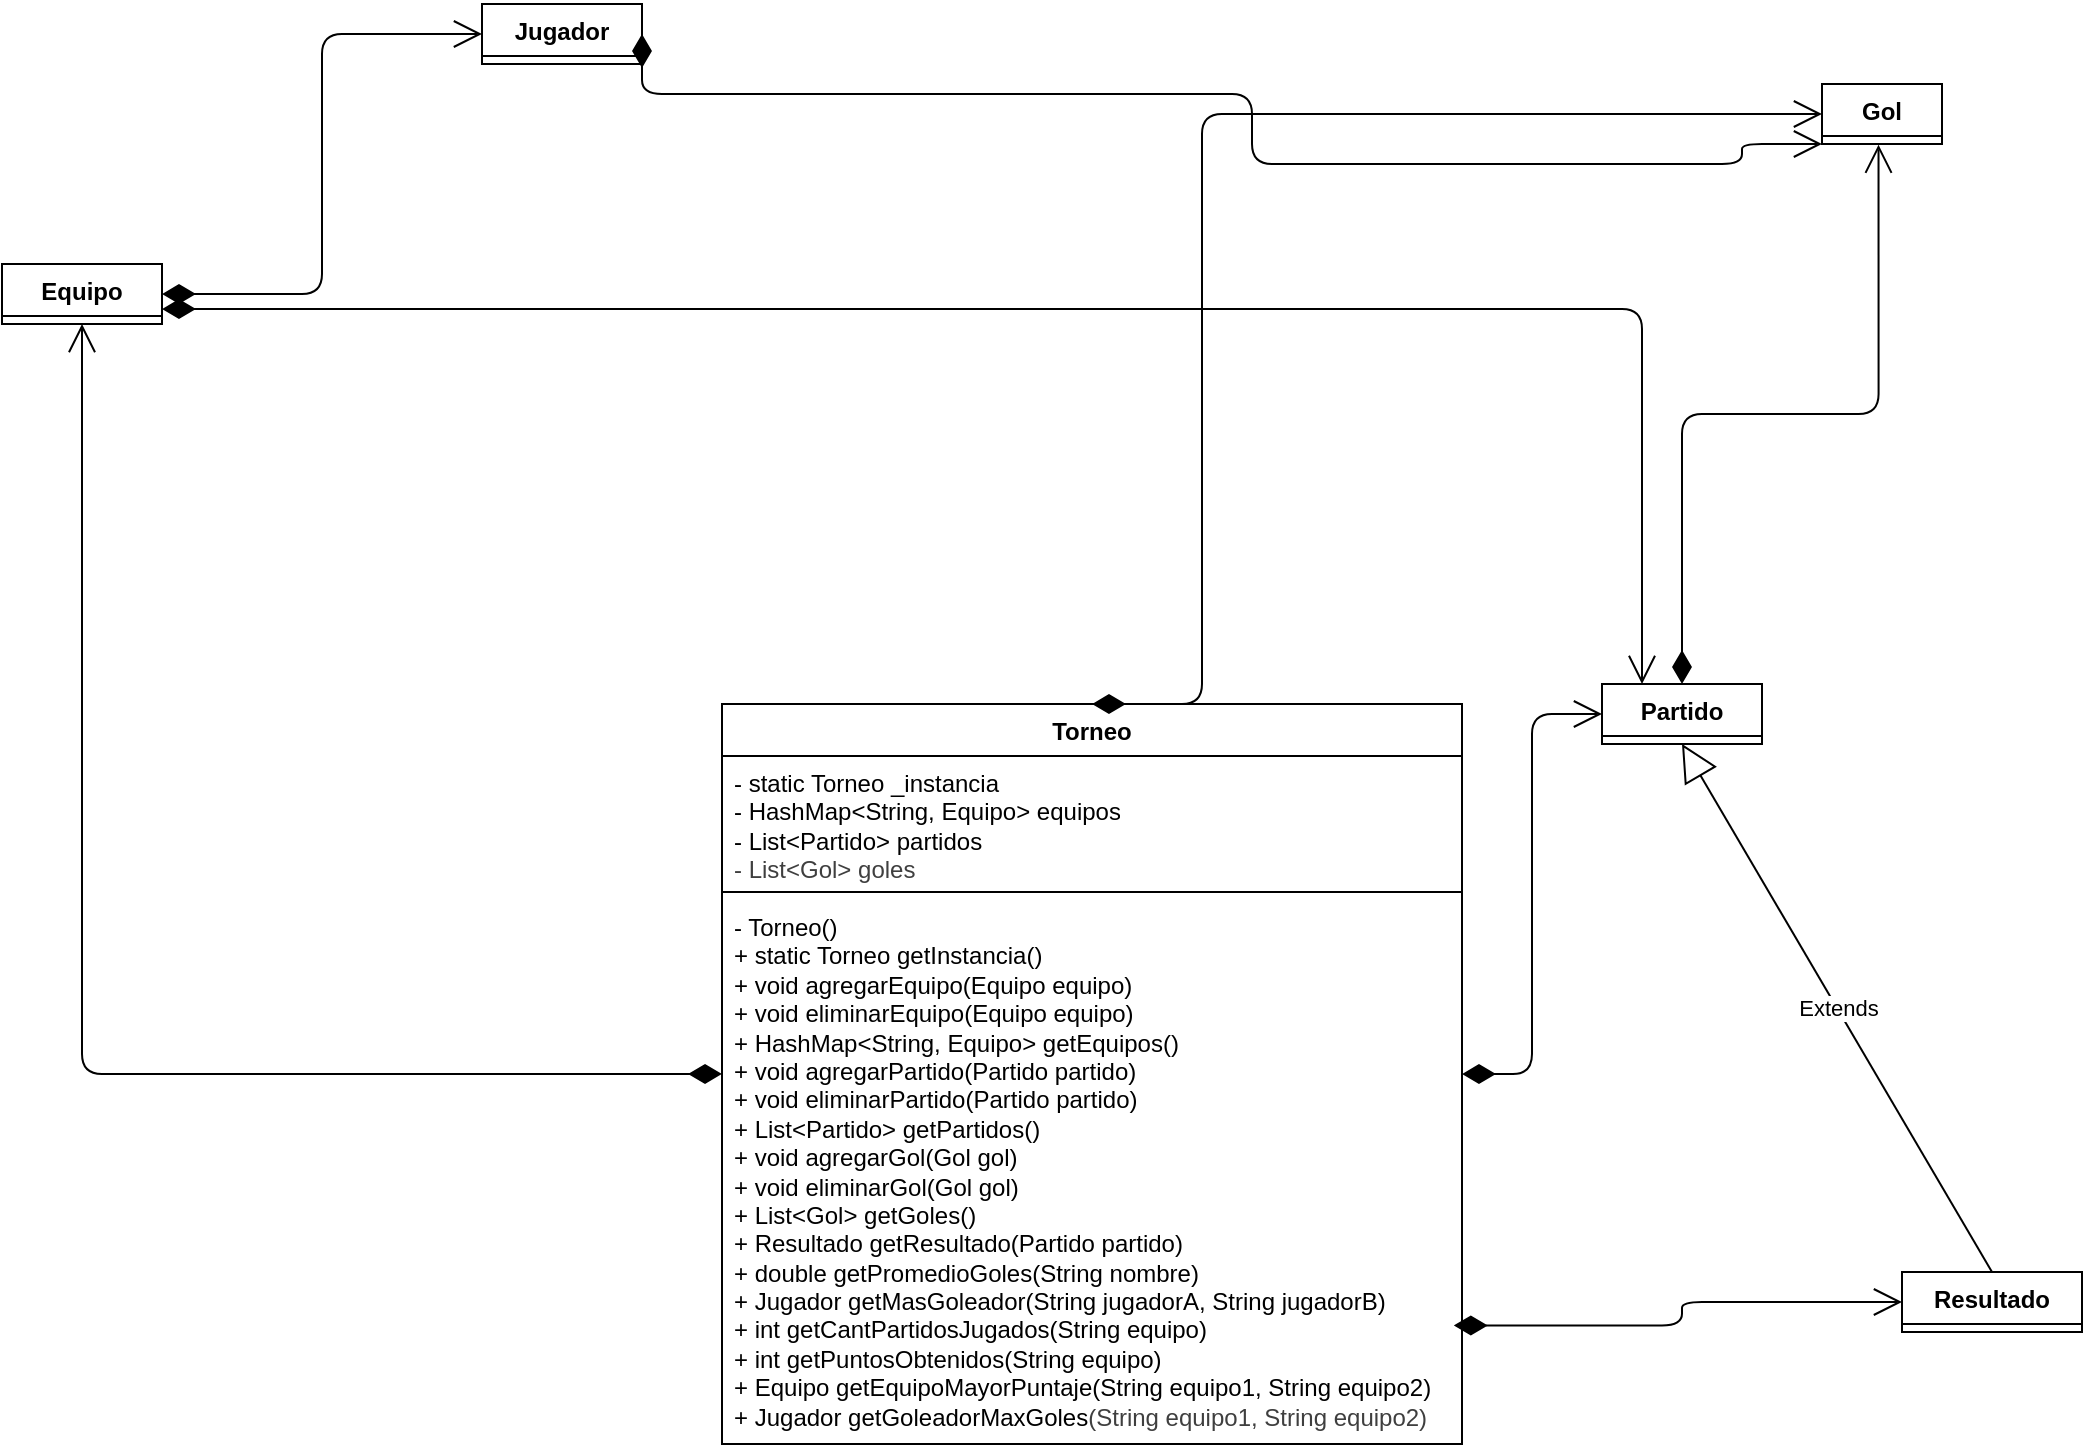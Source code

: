 <mxfile>
    <diagram id="PSOhju9SBfGQxRlqysGx" name="Página-1">
        <mxGraphModel dx="860" dy="385" grid="1" gridSize="10" guides="1" tooltips="1" connect="1" arrows="1" fold="1" page="1" pageScale="1" pageWidth="827" pageHeight="1169" math="0" shadow="0">
            <root>
                <mxCell id="0"/>
                <mxCell id="1" parent="0"/>
                <mxCell id="2" value="Equipo" style="swimlane;fontStyle=1;align=center;verticalAlign=top;childLayout=stackLayout;horizontal=1;startSize=26;horizontalStack=0;resizeParent=1;resizeParentMax=0;resizeLast=0;collapsible=1;marginBottom=0;whiteSpace=wrap;html=1;" parent="1" vertex="1" collapsed="1">
                    <mxGeometry x="40" y="170" width="80" height="30" as="geometry">
                        <mxRectangle x="40" y="170" width="300" height="390" as="alternateBounds"/>
                    </mxGeometry>
                </mxCell>
                <mxCell id="3" value="- String nombre&lt;div&gt;- HashMap&amp;lt;String, Jugador&amp;gt; jugadores&lt;/div&gt;&lt;div&gt;- int cantPartidosGanados&lt;/div&gt;&lt;div&gt;&lt;span style=&quot;color: rgb(63, 63, 63);&quot;&gt;- int cantPartidosEmpatados&lt;/span&gt;&lt;/div&gt;&lt;div&gt;&lt;span style=&quot;color: rgb(63, 63, 63);&quot;&gt;&lt;span style=&quot;color: rgb(63, 63, 63);&quot;&gt;- int cantPartidosPerdidos&lt;/span&gt;&lt;/span&gt;&lt;/div&gt;&lt;div&gt;&lt;span style=&quot;color: rgb(63, 63, 63);&quot;&gt;&lt;span style=&quot;color: rgb(63, 63, 63);&quot;&gt;- int cantGolesAFavor&lt;/span&gt;&lt;/span&gt;&lt;/div&gt;&lt;div&gt;&lt;span style=&quot;color: rgb(63, 63, 63);&quot;&gt;&lt;span style=&quot;color: rgb(63, 63, 63);&quot;&gt;- int cantGolesEnContra&lt;/span&gt;&lt;/span&gt;&lt;/div&gt;" style="text;strokeColor=none;fillColor=none;align=left;verticalAlign=top;spacingLeft=4;spacingRight=4;overflow=hidden;rotatable=0;points=[[0,0.5],[1,0.5]];portConstraint=eastwest;whiteSpace=wrap;html=1;" parent="2" vertex="1">
                    <mxGeometry y="26" width="300" height="114" as="geometry"/>
                </mxCell>
                <mxCell id="4" value="" style="line;strokeWidth=1;fillColor=none;align=left;verticalAlign=middle;spacingTop=-1;spacingLeft=3;spacingRight=3;rotatable=0;labelPosition=right;points=[];portConstraint=eastwest;strokeColor=inherit;" parent="2" vertex="1">
                    <mxGeometry y="140" width="300" height="8" as="geometry"/>
                </mxCell>
                <mxCell id="5" value="+ Equipo(String nombre)&lt;div&gt;&lt;font color=&quot;#000000&quot;&gt;+ String getNombre()&lt;br&gt;&lt;/font&gt;&lt;div&gt;+ void agregarJugador(Jugador jugador)&lt;/div&gt;&lt;div&gt;+ boolean eliminarJugador(Jugador jugador)&lt;/div&gt;&lt;div&gt;+ HashMap&amp;lt;String, Jugador&amp;gt; getJugadores()&lt;/div&gt;&lt;div&gt;+ void setCantPartidosGanados(int victorias)&lt;/div&gt;&lt;div&gt;+ int getCantPartidosGanados()&lt;/div&gt;&lt;div&gt;&lt;div&gt;+ void setCantPartidosEmpatados(int empates)&lt;/div&gt;&lt;div&gt;+ int getCantPartidosEmpatados()&lt;/div&gt;&lt;/div&gt;&lt;div&gt;&lt;div&gt;+ void setCantPartidosPerdidos(int derrotas)&lt;/div&gt;&lt;div&gt;+ int getCantPartidosPerdidos()&lt;/div&gt;&lt;/div&gt;&lt;div&gt;+ void set&lt;span style=&quot;color: rgb(63, 63, 63); background-color: transparent;&quot;&gt;CantGolesAFavor(int aFavor)&lt;/span&gt;&lt;/div&gt;&lt;div&gt;&lt;span style=&quot;color: rgb(63, 63, 63); background-color: transparent;&quot;&gt;+ int get&lt;/span&gt;&lt;span style=&quot;color: rgb(63, 63, 63); background-color: transparent;&quot;&gt;CantGolesAFavor()&lt;/span&gt;&lt;/div&gt;&lt;/div&gt;&lt;div&gt;&lt;span style=&quot;color: rgb(63, 63, 63); background-color: transparent;&quot;&gt;&lt;div style=&quot;color: rgb(63, 63, 63);&quot;&gt;+ void set&lt;span style=&quot;background-color: transparent; color: rgb(63, 63, 63);&quot;&gt;CantGolesEnContra(int enContra)&lt;/span&gt;&lt;/div&gt;&lt;div style=&quot;color: rgb(63, 63, 63);&quot;&gt;&lt;span style=&quot;background-color: transparent; color: rgb(63, 63, 63);&quot;&gt;+ int get&lt;/span&gt;&lt;span style=&quot;background-color: transparent; color: rgb(63, 63, 63);&quot;&gt;CantGolesEnContra()&lt;/span&gt;&lt;/div&gt;&lt;div style=&quot;color: rgb(63, 63, 63);&quot;&gt;&lt;span style=&quot;background-color: transparent; color: rgb(63, 63, 63);&quot;&gt;+ String toString()&lt;/span&gt;&lt;/div&gt;&lt;/span&gt;&lt;/div&gt;" style="text;strokeColor=none;fillColor=none;align=left;verticalAlign=top;spacingLeft=4;spacingRight=4;overflow=hidden;rotatable=0;points=[[0,0.5],[1,0.5]];portConstraint=eastwest;whiteSpace=wrap;html=1;" parent="2" vertex="1">
                    <mxGeometry y="148" width="300" height="242" as="geometry"/>
                </mxCell>
                <mxCell id="6" value="Jugador" style="swimlane;fontStyle=1;align=center;verticalAlign=top;childLayout=stackLayout;horizontal=1;startSize=26;horizontalStack=0;resizeParent=1;resizeParentMax=0;resizeLast=0;collapsible=1;marginBottom=0;whiteSpace=wrap;html=1;" parent="1" vertex="1" collapsed="1">
                    <mxGeometry x="280" y="40" width="80" height="30" as="geometry">
                        <mxRectangle x="280" y="40" width="350" height="350" as="alternateBounds"/>
                    </mxGeometry>
                </mxCell>
                <mxCell id="7" value="- String nombre&lt;div&gt;- int anioNacimiento&lt;/div&gt;&lt;div&gt;- int numCamiseta&lt;/div&gt;&lt;div&gt;- int posicion&lt;/div&gt;&lt;div&gt;- int partidosJugados&lt;/div&gt;&lt;div&gt;- int cantGolesCampeonato&lt;/div&gt;" style="text;strokeColor=none;fillColor=none;align=left;verticalAlign=top;spacingLeft=4;spacingRight=4;overflow=hidden;rotatable=0;points=[[0,0.5],[1,0.5]];portConstraint=eastwest;whiteSpace=wrap;html=1;" parent="6" vertex="1">
                    <mxGeometry y="26" width="350" height="104" as="geometry"/>
                </mxCell>
                <mxCell id="8" value="" style="line;strokeWidth=1;fillColor=none;align=left;verticalAlign=middle;spacingTop=-1;spacingLeft=3;spacingRight=3;rotatable=0;labelPosition=right;points=[];portConstraint=eastwest;strokeColor=inherit;" parent="6" vertex="1">
                    <mxGeometry y="130" width="350" height="8" as="geometry"/>
                </mxCell>
                <mxCell id="9" value="+ Jugador(String nombre, int anioNacimiento)&lt;div&gt;+ Jugador&lt;span style=&quot;color: rgb(0, 0, 0); background-color: transparent;&quot;&gt;(String nombre, int anioNacimiento, int numCamiseta, int posicion, int partidosJugados, int catGolesCampeonato)&lt;/span&gt;&lt;/div&gt;&lt;div&gt;&lt;span style=&quot;color: rgb(0, 0, 0); background-color: transparent;&quot;&gt;+ String getNombre()&lt;/span&gt;&lt;/div&gt;&lt;div&gt;&lt;span style=&quot;color: rgb(0, 0, 0); background-color: transparent;&quot;&gt;+ String getAnioNacimiento()&lt;/span&gt;&lt;/div&gt;&lt;div&gt;&lt;span style=&quot;color: rgb(0, 0, 0); background-color: transparent;&quot;&gt;+ void setNumCamiseta(int numero)&lt;/span&gt;&lt;/div&gt;&lt;div&gt;&lt;span style=&quot;color: rgb(0, 0, 0); background-color: transparent;&quot;&gt;+ int getNumCamiseta()&lt;/span&gt;&lt;/div&gt;&lt;div&gt;&lt;span style=&quot;color: rgb(0, 0, 0); background-color: transparent;&quot;&gt;+ void setPosicion(int posicion)&lt;/span&gt;&lt;/div&gt;&lt;div&gt;&lt;span style=&quot;color: rgb(0, 0, 0); background-color: transparent;&quot;&gt;+ int getPosicion()&lt;/span&gt;&lt;/div&gt;&lt;div&gt;&lt;span style=&quot;color: rgb(0, 0, 0); background-color: transparent;&quot;&gt;+ void setPartidosJugados(int cantidad)&lt;/span&gt;&lt;/div&gt;&lt;div&gt;&lt;span style=&quot;color: rgb(0, 0, 0); background-color: transparent;&quot;&gt;+ int getPartidosJugados()&lt;/span&gt;&lt;/div&gt;&lt;div&gt;&lt;span style=&quot;color: rgb(0, 0, 0); background-color: transparent;&quot;&gt;+ void setCantGolesCampeonato(int cantidad)&lt;/span&gt;&lt;/div&gt;&lt;div&gt;&lt;span style=&quot;color: rgb(0, 0, 0); background-color: transparent;&quot;&gt;+ int getCantGolesCampeonato()&lt;/span&gt;&lt;/div&gt;&lt;div&gt;&lt;span style=&quot;color: rgb(0, 0, 0); background-color: transparent;&quot;&gt;&lt;br&gt;&lt;/span&gt;&lt;/div&gt;" style="text;strokeColor=none;fillColor=none;align=left;verticalAlign=top;spacingLeft=4;spacingRight=4;overflow=hidden;rotatable=0;points=[[0,0.5],[1,0.5]];portConstraint=eastwest;whiteSpace=wrap;html=1;" parent="6" vertex="1">
                    <mxGeometry y="138" width="350" height="212" as="geometry"/>
                </mxCell>
                <mxCell id="10" value="Partido" style="swimlane;fontStyle=1;align=center;verticalAlign=top;childLayout=stackLayout;horizontal=1;startSize=26;horizontalStack=0;resizeParent=1;resizeParentMax=0;resizeLast=0;collapsible=1;marginBottom=0;whiteSpace=wrap;html=1;" parent="1" vertex="1" collapsed="1">
                    <mxGeometry x="840" y="380" width="80" height="30" as="geometry">
                        <mxRectangle x="840" y="380" width="280" height="190" as="alternateBounds"/>
                    </mxGeometry>
                </mxCell>
                <mxCell id="11" value="# Equipo[] equipos&lt;div&gt;&lt;span style=&quot;background-color: transparent;&quot;&gt;# Date fecha&lt;/span&gt;&lt;/div&gt;" style="text;strokeColor=none;fillColor=none;align=left;verticalAlign=top;spacingLeft=4;spacingRight=4;overflow=hidden;rotatable=0;points=[[0,0.5],[1,0.5]];portConstraint=eastwest;whiteSpace=wrap;html=1;" parent="10" vertex="1">
                    <mxGeometry y="26" width="280" height="44" as="geometry"/>
                </mxCell>
                <mxCell id="12" value="" style="line;strokeWidth=1;fillColor=none;align=left;verticalAlign=middle;spacingTop=-1;spacingLeft=3;spacingRight=3;rotatable=0;labelPosition=right;points=[];portConstraint=eastwest;strokeColor=inherit;" parent="10" vertex="1">
                    <mxGeometry y="70" width="280" height="8" as="geometry"/>
                </mxCell>
                <mxCell id="13" value="&lt;div&gt;+ Partido(Date fecha)&lt;/div&gt;&lt;div&gt;+ Partido(&lt;span style=&quot;background-color: transparent; color: rgb(0, 0, 0);&quot;&gt;Equipo[]&lt;/span&gt;&lt;span style=&quot;background-color: transparent; color: rgb(0, 0, 0);&quot;&gt;&amp;nbsp;equipos)&lt;/span&gt;&lt;/div&gt;&lt;div&gt;+ Partido(&lt;span style=&quot;background-color: transparent; color: rgb(0, 0, 0);&quot;&gt;Equipo[]&lt;/span&gt;&lt;span style=&quot;background-color: transparent; color: rgb(0, 0, 0);&quot;&gt;&amp;nbsp;equipos, Date fecha)&lt;/span&gt;&lt;/div&gt;+ void setEquipos(&lt;span style=&quot;color: rgb(0, 0, 0);&quot;&gt;Equipo[]&lt;/span&gt;&amp;nbsp;equipos)&lt;div&gt;+&amp;nbsp;&lt;span style=&quot;color: rgb(0, 0, 0);&quot;&gt;Equipo[]&lt;/span&gt;&amp;nbsp;getEquipos()&lt;/div&gt;&lt;div&gt;+ void setFecha(Date fecha)&lt;/div&gt;&lt;div&gt;+ Date getFecha()&lt;/div&gt;" style="text;strokeColor=none;fillColor=none;align=left;verticalAlign=top;spacingLeft=4;spacingRight=4;overflow=hidden;rotatable=0;points=[[0,0.5],[1,0.5]];portConstraint=eastwest;whiteSpace=wrap;html=1;" parent="10" vertex="1">
                    <mxGeometry y="78" width="280" height="112" as="geometry"/>
                </mxCell>
                <mxCell id="14" value="Torneo" style="swimlane;fontStyle=1;align=center;verticalAlign=top;childLayout=stackLayout;horizontal=1;startSize=26;horizontalStack=0;resizeParent=1;resizeParentMax=0;resizeLast=0;collapsible=1;marginBottom=0;whiteSpace=wrap;html=1;" parent="1" vertex="1">
                    <mxGeometry x="400" y="390" width="370" height="370" as="geometry">
                        <mxRectangle x="400" y="390" width="80" height="30" as="alternateBounds"/>
                    </mxGeometry>
                </mxCell>
                <mxCell id="15" value="&lt;div&gt;- static Torneo _instancia&lt;/div&gt;- HashMap&amp;lt;String, Equipo&amp;gt; equipos&lt;div&gt;- List&amp;lt;Partido&amp;gt; partidos&lt;/div&gt;&lt;div&gt;&lt;span style=&quot;color: rgb(63, 63, 63);&quot;&gt;- List&amp;lt;Gol&amp;gt; goles&lt;/span&gt;&lt;/div&gt;" style="text;strokeColor=none;fillColor=none;align=left;verticalAlign=top;spacingLeft=4;spacingRight=4;overflow=hidden;rotatable=0;points=[[0,0.5],[1,0.5]];portConstraint=eastwest;whiteSpace=wrap;html=1;" parent="14" vertex="1">
                    <mxGeometry y="26" width="370" height="64" as="geometry"/>
                </mxCell>
                <mxCell id="16" value="" style="line;strokeWidth=1;fillColor=none;align=left;verticalAlign=middle;spacingTop=-1;spacingLeft=3;spacingRight=3;rotatable=0;labelPosition=right;points=[];portConstraint=eastwest;strokeColor=inherit;" parent="14" vertex="1">
                    <mxGeometry y="90" width="370" height="8" as="geometry"/>
                </mxCell>
                <mxCell id="17" value="- Torneo()&lt;div&gt;+ static Torneo getInstancia()&lt;/div&gt;&lt;div&gt;+ void agregarEquipo(Equipo equipo)&lt;/div&gt;&lt;div&gt;+ void eliminarEquipo(Equipo equipo)&lt;/div&gt;&lt;div&gt;+ HashMap&amp;lt;String, Equipo&amp;gt; getEquipos()&lt;/div&gt;&lt;div&gt;+ void agregarPartido(Partido partido)&lt;/div&gt;&lt;div&gt;+ void eliminarPartido(Partido partido)&lt;/div&gt;&lt;div&gt;+ List&amp;lt;Partido&amp;gt; getPartidos()&lt;/div&gt;&lt;div&gt;+ void agregarGol(Gol gol)&lt;/div&gt;&lt;div&gt;+ void eliminarGol(Gol gol)&lt;/div&gt;&lt;div&gt;+ List&amp;lt;Gol&amp;gt; getGoles()&lt;/div&gt;&lt;div&gt;+ Resultado getResultado(Partido partido)&lt;/div&gt;&lt;div&gt;+ double getPromedioGoles(String nombre)&lt;/div&gt;&lt;div&gt;+ Jugador getMasGoleador(String jugadorA, String jugadorB)&lt;/div&gt;&lt;div&gt;+ int getCantPartidosJugados(String equipo)&lt;/div&gt;&lt;div&gt;+ int getPuntosObtenidos(String equipo)&lt;/div&gt;&lt;div&gt;+ Equipo getEquipoMayorPuntaje(String equipo1, String equipo2)&lt;/div&gt;&lt;div&gt;+ Jugador getGoleadorMaxGoles&lt;span style=&quot;color: rgb(63, 63, 63); background-color: transparent;&quot;&gt;(String equipo1, String equipo2)&lt;/span&gt;&lt;/div&gt;" style="text;strokeColor=none;fillColor=none;align=left;verticalAlign=top;spacingLeft=4;spacingRight=4;overflow=hidden;rotatable=0;points=[[0,0.5],[1,0.5]];portConstraint=eastwest;whiteSpace=wrap;html=1;" parent="14" vertex="1">
                    <mxGeometry y="98" width="370" height="272" as="geometry"/>
                </mxCell>
                <mxCell id="18" value="Gol" style="swimlane;fontStyle=1;align=center;verticalAlign=top;childLayout=stackLayout;horizontal=1;startSize=26;horizontalStack=0;resizeParent=1;resizeParentMax=0;resizeLast=0;collapsible=1;marginBottom=0;whiteSpace=wrap;html=1;" parent="1" vertex="1" collapsed="1">
                    <mxGeometry x="950" y="80" width="60" height="30" as="geometry">
                        <mxRectangle x="950" y="80" width="230" height="150" as="alternateBounds"/>
                    </mxGeometry>
                </mxCell>
                <mxCell id="19" value="- Jugador autor&lt;div&gt;- Partido partido&lt;/div&gt;" style="text;strokeColor=none;fillColor=none;align=left;verticalAlign=top;spacingLeft=4;spacingRight=4;overflow=hidden;rotatable=0;points=[[0,0.5],[1,0.5]];portConstraint=eastwest;whiteSpace=wrap;html=1;" parent="18" vertex="1">
                    <mxGeometry y="26" width="230" height="34" as="geometry"/>
                </mxCell>
                <mxCell id="20" value="" style="line;strokeWidth=1;fillColor=none;align=left;verticalAlign=middle;spacingTop=-1;spacingLeft=3;spacingRight=3;rotatable=0;labelPosition=right;points=[];portConstraint=eastwest;strokeColor=inherit;" parent="18" vertex="1">
                    <mxGeometry y="60" width="230" height="8" as="geometry"/>
                </mxCell>
                <mxCell id="21" value="+ Gol(Jugador autor, Partido parido)&lt;div&gt;+ void setAutor(Jugador autor)&lt;/div&gt;&lt;div&gt;+ Autor getAutor()&lt;/div&gt;&lt;div&gt;+ void setPartido(Partido partido)&lt;/div&gt;&lt;div&gt;+ Partido getPartido()&lt;/div&gt;" style="text;strokeColor=none;fillColor=none;align=left;verticalAlign=top;spacingLeft=4;spacingRight=4;overflow=hidden;rotatable=0;points=[[0,0.5],[1,0.5]];portConstraint=eastwest;whiteSpace=wrap;html=1;" parent="18" vertex="1">
                    <mxGeometry y="68" width="230" height="82" as="geometry"/>
                </mxCell>
                <mxCell id="22" value="" style="endArrow=open;html=1;endSize=12;startArrow=diamondThin;startSize=14;startFill=1;edgeStyle=orthogonalEdgeStyle;align=left;verticalAlign=bottom;entryX=0.5;entryY=1;entryDx=0;entryDy=0;exitX=0;exitY=0.5;exitDx=0;exitDy=0;" parent="1" source="14" target="2" edge="1">
                    <mxGeometry x="-1" y="3" relative="1" as="geometry">
                        <mxPoint x="500" y="200" as="sourcePoint"/>
                        <mxPoint x="660" y="200" as="targetPoint"/>
                    </mxGeometry>
                </mxCell>
                <mxCell id="24" value="" style="endArrow=open;html=1;endSize=12;startArrow=diamondThin;startSize=14;startFill=1;edgeStyle=orthogonalEdgeStyle;align=left;verticalAlign=bottom;exitX=1;exitY=0.5;exitDx=0;exitDy=0;entryX=0;entryY=0.5;entryDx=0;entryDy=0;" parent="1" source="14" target="10" edge="1">
                    <mxGeometry x="-1" y="3" relative="1" as="geometry">
                        <mxPoint x="310" y="310" as="sourcePoint"/>
                        <mxPoint x="790" y="410" as="targetPoint"/>
                    </mxGeometry>
                </mxCell>
                <mxCell id="26" value="" style="endArrow=open;html=1;endSize=12;startArrow=diamondThin;startSize=14;startFill=1;edgeStyle=orthogonalEdgeStyle;align=left;verticalAlign=bottom;exitX=1;exitY=0.5;exitDx=0;exitDy=0;entryX=0;entryY=0.5;entryDx=0;entryDy=0;" parent="1" source="2" target="6" edge="1">
                    <mxGeometry x="-1" y="3" relative="1" as="geometry">
                        <mxPoint x="500" y="240" as="sourcePoint"/>
                        <mxPoint x="660" y="240" as="targetPoint"/>
                    </mxGeometry>
                </mxCell>
                <mxCell id="28" value="" style="endArrow=open;html=1;endSize=12;startArrow=diamondThin;startSize=14;startFill=1;edgeStyle=orthogonalEdgeStyle;align=left;verticalAlign=bottom;entryX=0;entryY=0.5;entryDx=0;entryDy=0;exitX=0.5;exitY=0;exitDx=0;exitDy=0;" parent="1" source="14" target="18" edge="1">
                    <mxGeometry x="-1" y="3" relative="1" as="geometry">
                        <mxPoint x="460" y="340" as="sourcePoint"/>
                        <mxPoint x="740" y="150" as="targetPoint"/>
                        <Array as="points">
                            <mxPoint x="640" y="390"/>
                            <mxPoint x="640" y="95"/>
                        </Array>
                    </mxGeometry>
                </mxCell>
                <mxCell id="29" value="" style="endArrow=open;html=1;endSize=12;startArrow=diamondThin;startSize=14;startFill=1;edgeStyle=orthogonalEdgeStyle;align=left;verticalAlign=bottom;exitX=1;exitY=0.5;exitDx=0;exitDy=0;entryX=0;entryY=1;entryDx=0;entryDy=0;" parent="1" source="6" target="18" edge="1">
                    <mxGeometry x="-1" y="3" relative="1" as="geometry">
                        <mxPoint x="850" y="140" as="sourcePoint"/>
                        <mxPoint x="700" y="105" as="targetPoint"/>
                        <Array as="points">
                            <mxPoint x="665" y="85"/>
                            <mxPoint x="665" y="120"/>
                            <mxPoint x="910" y="120"/>
                        </Array>
                    </mxGeometry>
                </mxCell>
                <mxCell id="30" value="" style="endArrow=open;html=1;endSize=12;startArrow=diamondThin;startSize=14;startFill=1;edgeStyle=orthogonalEdgeStyle;align=left;verticalAlign=bottom;exitX=0.5;exitY=0;exitDx=0;exitDy=0;entryX=0.471;entryY=1.011;entryDx=0;entryDy=0;entryPerimeter=0;" parent="1" source="10" target="21" edge="1">
                    <mxGeometry x="-1" y="3" relative="1" as="geometry">
                        <mxPoint x="800" y="250" as="sourcePoint"/>
                        <mxPoint x="810" y="250" as="targetPoint"/>
                    </mxGeometry>
                </mxCell>
                <mxCell id="31" value="" style="endArrow=open;html=1;endSize=12;startArrow=diamondThin;startSize=14;startFill=1;edgeStyle=orthogonalEdgeStyle;align=left;verticalAlign=bottom;exitX=1;exitY=0.75;exitDx=0;exitDy=0;entryX=0.25;entryY=0;entryDx=0;entryDy=0;" parent="1" source="2" target="10" edge="1">
                    <mxGeometry x="-1" y="3" relative="1" as="geometry">
                        <mxPoint x="590" y="230" as="sourcePoint"/>
                        <mxPoint x="750" y="230" as="targetPoint"/>
                    </mxGeometry>
                </mxCell>
                <mxCell id="32" value="Resultado" style="swimlane;fontStyle=1;align=center;verticalAlign=top;childLayout=stackLayout;horizontal=1;startSize=26;horizontalStack=0;resizeParent=1;resizeParentMax=0;resizeLast=0;collapsible=1;marginBottom=0;whiteSpace=wrap;html=1;" parent="1" vertex="1" collapsed="1">
                    <mxGeometry x="990" y="674" width="90" height="30" as="geometry">
                        <mxRectangle x="990" y="674" width="260" height="170" as="alternateBounds"/>
                    </mxGeometry>
                </mxCell>
                <mxCell id="33" value="- int[] cantGoles&lt;div&gt;- ArrayList&amp;lt;ArrayList&amp;lt;Jugador&amp;gt;&amp;gt; autores&lt;/div&gt;" style="text;strokeColor=none;fillColor=none;align=left;verticalAlign=top;spacingLeft=4;spacingRight=4;overflow=hidden;rotatable=0;points=[[0,0.5],[1,0.5]];portConstraint=eastwest;whiteSpace=wrap;html=1;" parent="32" vertex="1">
                    <mxGeometry y="26" width="260" height="44" as="geometry"/>
                </mxCell>
                <mxCell id="34" value="" style="line;strokeWidth=1;fillColor=none;align=left;verticalAlign=middle;spacingTop=-1;spacingLeft=3;spacingRight=3;rotatable=0;labelPosition=right;points=[];portConstraint=eastwest;strokeColor=inherit;" parent="32" vertex="1">
                    <mxGeometry y="70" width="260" height="8" as="geometry"/>
                </mxCell>
                <mxCell id="35" value="&lt;div&gt;+ Resultado(Partido partido)&lt;/div&gt;&lt;div&gt;+ int[] getCantGoles()&lt;/div&gt;&lt;div&gt;+&amp;nbsp;&lt;span style=&quot;color: rgb(0, 0, 0); background-color: transparent;&quot;&gt;ArrayList&amp;lt;Jugador&amp;gt;[] getAutores()&lt;/span&gt;&lt;/div&gt;+ boolean agregarGol(Gol gol)&lt;div&gt;+ String toString()&lt;/div&gt;" style="text;strokeColor=none;fillColor=none;align=left;verticalAlign=top;spacingLeft=4;spacingRight=4;overflow=hidden;rotatable=0;points=[[0,0.5],[1,0.5]];portConstraint=eastwest;whiteSpace=wrap;html=1;" parent="32" vertex="1">
                    <mxGeometry y="78" width="260" height="92" as="geometry"/>
                </mxCell>
                <mxCell id="36" value="Extends" style="endArrow=block;endSize=16;endFill=0;html=1;exitX=0.5;exitY=0;exitDx=0;exitDy=0;entryX=0.5;entryY=1;entryDx=0;entryDy=0;" parent="1" source="32" target="10" edge="1">
                    <mxGeometry width="160" relative="1" as="geometry">
                        <mxPoint x="990" y="490" as="sourcePoint"/>
                        <mxPoint x="1150" y="490" as="targetPoint"/>
                    </mxGeometry>
                </mxCell>
                <mxCell id="37" value="" style="endArrow=open;html=1;endSize=12;startArrow=diamondThin;startSize=14;startFill=1;edgeStyle=orthogonalEdgeStyle;align=left;verticalAlign=bottom;exitX=0.989;exitY=0.782;exitDx=0;exitDy=0;exitPerimeter=0;entryX=0;entryY=0.5;entryDx=0;entryDy=0;" edge="1" parent="1" source="17" target="35">
                    <mxGeometry x="-1" y="3" relative="1" as="geometry">
                        <mxPoint x="720" y="810" as="sourcePoint"/>
                        <mxPoint x="880" y="810" as="targetPoint"/>
                    </mxGeometry>
                </mxCell>
            </root>
        </mxGraphModel>
    </diagram>
</mxfile>